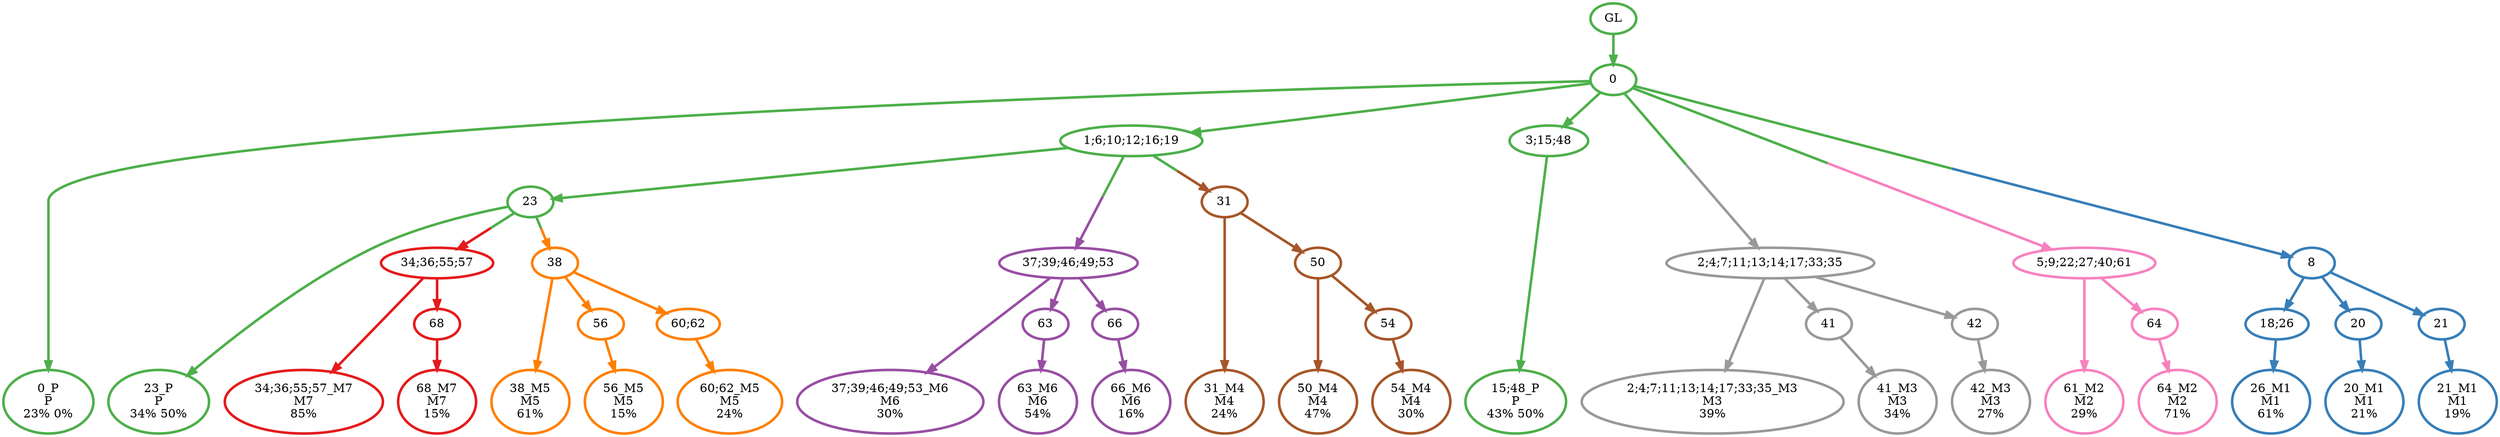 digraph T {
	{
		rank=same
		44 [penwidth=3,colorscheme=set19,color=3,label="0_P\nP\n23% 0%"]
		41 [penwidth=3,colorscheme=set19,color=3,label="23_P\nP\n34% 50%"]
		39 [penwidth=3,colorscheme=set19,color=3,label="15;48_P\nP\n43% 50%"]
		37 [penwidth=3,colorscheme=set19,color=2,label="26_M1\nM1\n61%"]
		35 [penwidth=3,colorscheme=set19,color=2,label="20_M1\nM1\n21%"]
		33 [penwidth=3,colorscheme=set19,color=2,label="21_M1\nM1\n19%"]
		32 [penwidth=3,colorscheme=set19,color=8,label="61_M2\nM2\n29%"]
		30 [penwidth=3,colorscheme=set19,color=8,label="64_M2\nM2\n71%"]
		29 [penwidth=3,colorscheme=set19,color=9,label="2;4;7;11;13;14;17;33;35_M3\nM3\n39%"]
		27 [penwidth=3,colorscheme=set19,color=9,label="41_M3\nM3\n34%"]
		25 [penwidth=3,colorscheme=set19,color=9,label="42_M3\nM3\n27%"]
		24 [penwidth=3,colorscheme=set19,color=7,label="31_M4\nM4\n24%"]
		22 [penwidth=3,colorscheme=set19,color=7,label="50_M4\nM4\n47%"]
		20 [penwidth=3,colorscheme=set19,color=7,label="54_M4\nM4\n30%"]
		19 [penwidth=3,colorscheme=set19,color=5,label="38_M5\nM5\n61%"]
		17 [penwidth=3,colorscheme=set19,color=5,label="56_M5\nM5\n15%"]
		15 [penwidth=3,colorscheme=set19,color=5,label="60;62_M5\nM5\n24%"]
		14 [penwidth=3,colorscheme=set19,color=4,label="37;39;46;49;53_M6\nM6\n30%"]
		12 [penwidth=3,colorscheme=set19,color=4,label="63_M6\nM6\n54%"]
		10 [penwidth=3,colorscheme=set19,color=4,label="66_M6\nM6\n16%"]
		9 [penwidth=3,colorscheme=set19,color=1,label="34;36;55;57_M7\nM7\n85%"]
		7 [penwidth=3,colorscheme=set19,color=1,label="68_M7\nM7\n15%"]
	}
	46 [penwidth=3,colorscheme=set19,color=3,label="GL"]
	45 [penwidth=3,colorscheme=set19,color=3,label="0"]
	43 [penwidth=3,colorscheme=set19,color=3,label="1;6;10;12;16;19"]
	42 [penwidth=3,colorscheme=set19,color=3,label="23"]
	40 [penwidth=3,colorscheme=set19,color=3,label="3;15;48"]
	38 [penwidth=3,colorscheme=set19,color=2,label="18;26"]
	36 [penwidth=3,colorscheme=set19,color=2,label="20"]
	34 [penwidth=3,colorscheme=set19,color=2,label="21"]
	31 [penwidth=3,colorscheme=set19,color=8,label="64"]
	28 [penwidth=3,colorscheme=set19,color=9,label="41"]
	26 [penwidth=3,colorscheme=set19,color=9,label="42"]
	23 [penwidth=3,colorscheme=set19,color=7,label="50"]
	21 [penwidth=3,colorscheme=set19,color=7,label="54"]
	18 [penwidth=3,colorscheme=set19,color=5,label="56"]
	16 [penwidth=3,colorscheme=set19,color=5,label="60;62"]
	13 [penwidth=3,colorscheme=set19,color=4,label="63"]
	11 [penwidth=3,colorscheme=set19,color=4,label="66"]
	8 [penwidth=3,colorscheme=set19,color=1,label="68"]
	6 [penwidth=3,colorscheme=set19,color=1,label="34;36;55;57"]
	5 [penwidth=3,colorscheme=set19,color=4,label="37;39;46;49;53"]
	4 [penwidth=3,colorscheme=set19,color=5,label="38"]
	3 [penwidth=3,colorscheme=set19,color=7,label="31"]
	2 [penwidth=3,colorscheme=set19,color=9,label="2;4;7;11;13;14;17;33;35"]
	1 [penwidth=3,colorscheme=set19,color=8,label="5;9;22;27;40;61"]
	0 [penwidth=3,colorscheme=set19,color=2,label="8"]
	46 -> 45 [penwidth=3,colorscheme=set19,color=3]
	45 -> 44 [penwidth=3,colorscheme=set19,color=3]
	45 -> 40 [penwidth=3,colorscheme=set19,color=3]
	45 -> 43 [penwidth=3,colorscheme=set19,color=3]
	45 -> 2 [penwidth=3,colorscheme=set19,color="3;0.5:9"]
	45 -> 1 [penwidth=3,colorscheme=set19,color="3;0.5:8"]
	45 -> 0 [penwidth=3,colorscheme=set19,color="3;0.5:2"]
	43 -> 42 [penwidth=3,colorscheme=set19,color=3]
	43 -> 5 [penwidth=3,colorscheme=set19,color="3;0.5:4"]
	43 -> 3 [penwidth=3,colorscheme=set19,color="3;0.5:7"]
	42 -> 41 [penwidth=3,colorscheme=set19,color=3]
	42 -> 6 [penwidth=3,colorscheme=set19,color="3;0.5:1"]
	42 -> 4 [penwidth=3,colorscheme=set19,color="3;0.5:5"]
	40 -> 39 [penwidth=3,colorscheme=set19,color=3]
	38 -> 37 [penwidth=3,colorscheme=set19,color=2]
	36 -> 35 [penwidth=3,colorscheme=set19,color=2]
	34 -> 33 [penwidth=3,colorscheme=set19,color=2]
	31 -> 30 [penwidth=3,colorscheme=set19,color=8]
	28 -> 27 [penwidth=3,colorscheme=set19,color=9]
	26 -> 25 [penwidth=3,colorscheme=set19,color=9]
	23 -> 22 [penwidth=3,colorscheme=set19,color=7]
	23 -> 21 [penwidth=3,colorscheme=set19,color=7]
	21 -> 20 [penwidth=3,colorscheme=set19,color=7]
	18 -> 17 [penwidth=3,colorscheme=set19,color=5]
	16 -> 15 [penwidth=3,colorscheme=set19,color=5]
	13 -> 12 [penwidth=3,colorscheme=set19,color=4]
	11 -> 10 [penwidth=3,colorscheme=set19,color=4]
	8 -> 7 [penwidth=3,colorscheme=set19,color=1]
	6 -> 9 [penwidth=3,colorscheme=set19,color=1]
	6 -> 8 [penwidth=3,colorscheme=set19,color=1]
	5 -> 14 [penwidth=3,colorscheme=set19,color=4]
	5 -> 13 [penwidth=3,colorscheme=set19,color=4]
	5 -> 11 [penwidth=3,colorscheme=set19,color=4]
	4 -> 19 [penwidth=3,colorscheme=set19,color=5]
	4 -> 18 [penwidth=3,colorscheme=set19,color=5]
	4 -> 16 [penwidth=3,colorscheme=set19,color=5]
	3 -> 24 [penwidth=3,colorscheme=set19,color=7]
	3 -> 23 [penwidth=3,colorscheme=set19,color=7]
	2 -> 29 [penwidth=3,colorscheme=set19,color=9]
	2 -> 28 [penwidth=3,colorscheme=set19,color=9]
	2 -> 26 [penwidth=3,colorscheme=set19,color=9]
	1 -> 32 [penwidth=3,colorscheme=set19,color=8]
	1 -> 31 [penwidth=3,colorscheme=set19,color=8]
	0 -> 38 [penwidth=3,colorscheme=set19,color=2]
	0 -> 36 [penwidth=3,colorscheme=set19,color=2]
	0 -> 34 [penwidth=3,colorscheme=set19,color=2]
}
